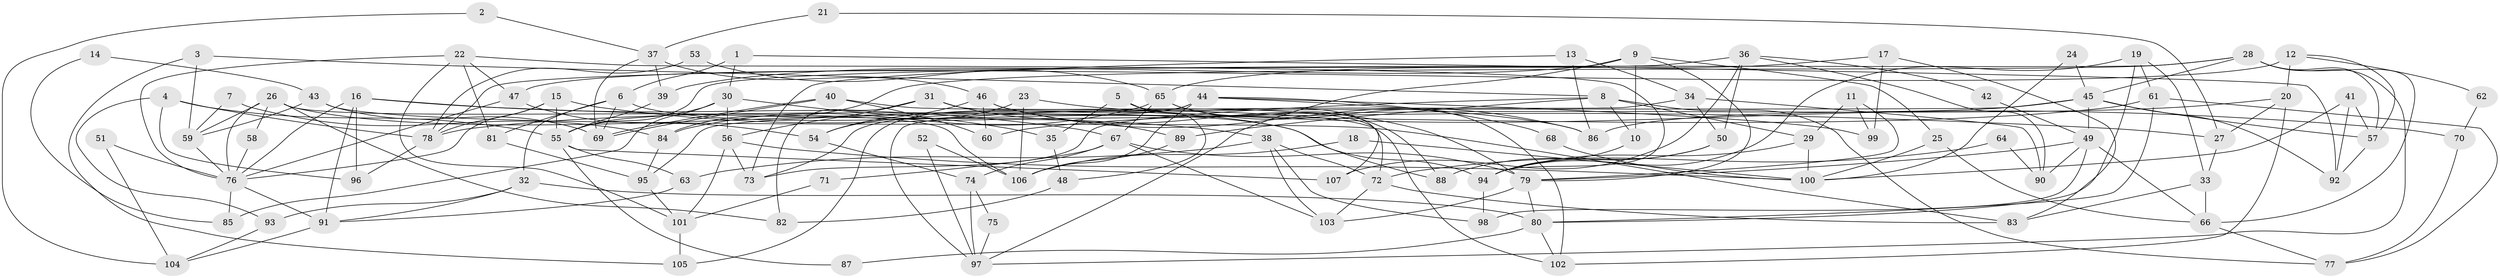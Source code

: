 // Generated by graph-tools (version 1.1) at 2025/26/03/09/25 03:26:16]
// undirected, 107 vertices, 214 edges
graph export_dot {
graph [start="1"]
  node [color=gray90,style=filled];
  1;
  2;
  3;
  4;
  5;
  6;
  7;
  8;
  9;
  10;
  11;
  12;
  13;
  14;
  15;
  16;
  17;
  18;
  19;
  20;
  21;
  22;
  23;
  24;
  25;
  26;
  27;
  28;
  29;
  30;
  31;
  32;
  33;
  34;
  35;
  36;
  37;
  38;
  39;
  40;
  41;
  42;
  43;
  44;
  45;
  46;
  47;
  48;
  49;
  50;
  51;
  52;
  53;
  54;
  55;
  56;
  57;
  58;
  59;
  60;
  61;
  62;
  63;
  64;
  65;
  66;
  67;
  68;
  69;
  70;
  71;
  72;
  73;
  74;
  75;
  76;
  77;
  78;
  79;
  80;
  81;
  82;
  83;
  84;
  85;
  86;
  87;
  88;
  89;
  90;
  91;
  92;
  93;
  94;
  95;
  96;
  97;
  98;
  99;
  100;
  101;
  102;
  103;
  104;
  105;
  106;
  107;
  1 -- 30;
  1 -- 92;
  1 -- 6;
  2 -- 37;
  2 -- 104;
  3 -- 8;
  3 -- 59;
  3 -- 105;
  4 -- 55;
  4 -- 96;
  4 -- 78;
  4 -- 93;
  5 -- 35;
  5 -- 107;
  5 -- 48;
  6 -- 88;
  6 -- 32;
  6 -- 69;
  6 -- 81;
  7 -- 59;
  7 -- 84;
  8 -- 10;
  8 -- 29;
  8 -- 73;
  8 -- 77;
  8 -- 89;
  9 -- 39;
  9 -- 79;
  9 -- 10;
  9 -- 25;
  9 -- 97;
  10 -- 94;
  11 -- 99;
  11 -- 79;
  11 -- 29;
  12 -- 57;
  12 -- 20;
  12 -- 47;
  12 -- 62;
  13 -- 34;
  13 -- 73;
  13 -- 86;
  14 -- 43;
  14 -- 85;
  15 -- 78;
  15 -- 76;
  15 -- 38;
  15 -- 55;
  16 -- 76;
  16 -- 67;
  16 -- 27;
  16 -- 91;
  16 -- 96;
  17 -- 65;
  17 -- 83;
  17 -- 99;
  18 -- 106;
  18 -- 100;
  19 -- 94;
  19 -- 80;
  19 -- 33;
  19 -- 61;
  20 -- 27;
  20 -- 60;
  20 -- 102;
  21 -- 37;
  21 -- 27;
  22 -- 76;
  22 -- 81;
  22 -- 47;
  22 -- 94;
  22 -- 101;
  23 -- 54;
  23 -- 106;
  23 -- 70;
  24 -- 100;
  24 -- 45;
  25 -- 66;
  25 -- 100;
  26 -- 76;
  26 -- 94;
  26 -- 58;
  26 -- 59;
  26 -- 82;
  26 -- 106;
  27 -- 33;
  28 -- 66;
  28 -- 97;
  28 -- 45;
  28 -- 55;
  28 -- 57;
  28 -- 84;
  29 -- 100;
  29 -- 94;
  30 -- 56;
  30 -- 55;
  30 -- 35;
  30 -- 85;
  31 -- 72;
  31 -- 56;
  31 -- 82;
  31 -- 89;
  32 -- 91;
  32 -- 80;
  32 -- 93;
  33 -- 83;
  33 -- 66;
  34 -- 97;
  34 -- 90;
  34 -- 50;
  35 -- 48;
  36 -- 50;
  36 -- 78;
  36 -- 42;
  36 -- 90;
  36 -- 107;
  37 -- 46;
  37 -- 69;
  37 -- 39;
  38 -- 98;
  38 -- 63;
  38 -- 72;
  38 -- 103;
  39 -- 55;
  40 -- 102;
  40 -- 69;
  40 -- 69;
  40 -- 60;
  41 -- 92;
  41 -- 57;
  41 -- 100;
  42 -- 49;
  43 -- 69;
  43 -- 59;
  43 -- 83;
  44 -- 105;
  44 -- 106;
  44 -- 68;
  44 -- 73;
  44 -- 86;
  44 -- 99;
  45 -- 86;
  45 -- 49;
  45 -- 57;
  45 -- 92;
  45 -- 95;
  46 -- 79;
  46 -- 86;
  46 -- 54;
  46 -- 60;
  47 -- 54;
  47 -- 76;
  48 -- 82;
  49 -- 66;
  49 -- 79;
  49 -- 90;
  49 -- 98;
  50 -- 94;
  50 -- 88;
  51 -- 76;
  51 -- 104;
  52 -- 97;
  52 -- 106;
  53 -- 65;
  53 -- 78;
  54 -- 74;
  55 -- 63;
  55 -- 87;
  55 -- 107;
  56 -- 73;
  56 -- 100;
  56 -- 101;
  57 -- 92;
  58 -- 76;
  59 -- 76;
  61 -- 80;
  61 -- 77;
  61 -- 78;
  62 -- 70;
  63 -- 91;
  64 -- 90;
  64 -- 72;
  65 -- 67;
  65 -- 84;
  65 -- 88;
  65 -- 102;
  66 -- 77;
  67 -- 79;
  67 -- 103;
  67 -- 71;
  67 -- 74;
  68 -- 100;
  70 -- 77;
  71 -- 101;
  72 -- 103;
  72 -- 83;
  74 -- 75;
  74 -- 97;
  75 -- 97;
  76 -- 91;
  76 -- 85;
  78 -- 96;
  79 -- 80;
  79 -- 103;
  80 -- 102;
  80 -- 87;
  81 -- 95;
  84 -- 95;
  89 -- 106;
  91 -- 104;
  93 -- 104;
  94 -- 98;
  95 -- 101;
  101 -- 105;
}
